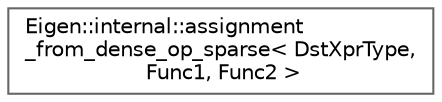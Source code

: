 digraph "Graphical Class Hierarchy"
{
 // LATEX_PDF_SIZE
  bgcolor="transparent";
  edge [fontname=Helvetica,fontsize=10,labelfontname=Helvetica,labelfontsize=10];
  node [fontname=Helvetica,fontsize=10,shape=box,height=0.2,width=0.4];
  rankdir="LR";
  Node0 [id="Node000000",label="Eigen::internal::assignment\l_from_dense_op_sparse\< DstXprType,\l Func1, Func2 \>",height=0.2,width=0.4,color="grey40", fillcolor="white", style="filled",URL="$structEigen_1_1internal_1_1assignment__from__dense__op__sparse.html",tooltip=" "];
}
